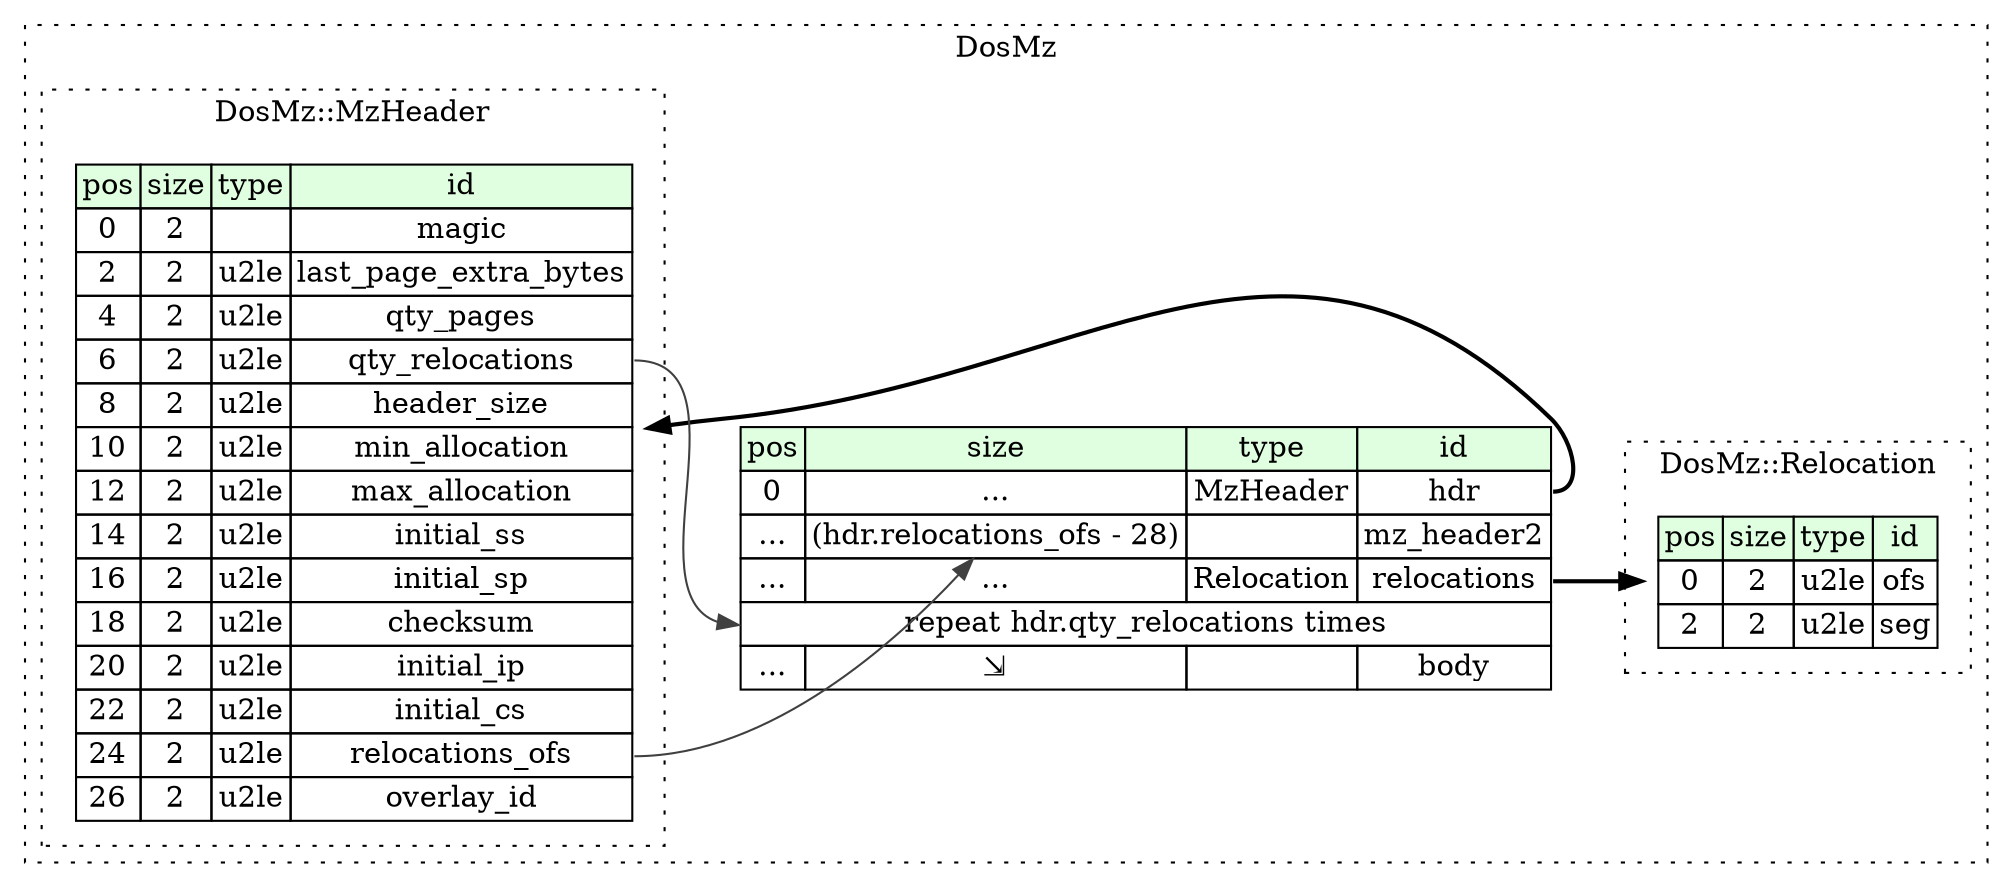 digraph {
	rankdir=LR;
	node [shape=plaintext];
	subgraph cluster__dos_mz {
		label="DosMz";
		graph[style=dotted];

		dos_mz__seq [label=<<TABLE BORDER="0" CELLBORDER="1" CELLSPACING="0">
			<TR><TD BGCOLOR="#E0FFE0">pos</TD><TD BGCOLOR="#E0FFE0">size</TD><TD BGCOLOR="#E0FFE0">type</TD><TD BGCOLOR="#E0FFE0">id</TD></TR>
			<TR><TD PORT="hdr_pos">0</TD><TD PORT="hdr_size">...</TD><TD>MzHeader</TD><TD PORT="hdr_type">hdr</TD></TR>
			<TR><TD PORT="mz_header2_pos">...</TD><TD PORT="mz_header2_size">(hdr.relocations_ofs - 28)</TD><TD></TD><TD PORT="mz_header2_type">mz_header2</TD></TR>
			<TR><TD PORT="relocations_pos">...</TD><TD PORT="relocations_size">...</TD><TD>Relocation</TD><TD PORT="relocations_type">relocations</TD></TR>
			<TR><TD COLSPAN="4" PORT="relocations__repeat">repeat hdr.qty_relocations times</TD></TR>
			<TR><TD PORT="body_pos">...</TD><TD PORT="body_size">⇲</TD><TD></TD><TD PORT="body_type">body</TD></TR>
		</TABLE>>];
		subgraph cluster__mz_header {
			label="DosMz::MzHeader";
			graph[style=dotted];

			mz_header__seq [label=<<TABLE BORDER="0" CELLBORDER="1" CELLSPACING="0">
				<TR><TD BGCOLOR="#E0FFE0">pos</TD><TD BGCOLOR="#E0FFE0">size</TD><TD BGCOLOR="#E0FFE0">type</TD><TD BGCOLOR="#E0FFE0">id</TD></TR>
				<TR><TD PORT="magic_pos">0</TD><TD PORT="magic_size">2</TD><TD></TD><TD PORT="magic_type">magic</TD></TR>
				<TR><TD PORT="last_page_extra_bytes_pos">2</TD><TD PORT="last_page_extra_bytes_size">2</TD><TD>u2le</TD><TD PORT="last_page_extra_bytes_type">last_page_extra_bytes</TD></TR>
				<TR><TD PORT="qty_pages_pos">4</TD><TD PORT="qty_pages_size">2</TD><TD>u2le</TD><TD PORT="qty_pages_type">qty_pages</TD></TR>
				<TR><TD PORT="qty_relocations_pos">6</TD><TD PORT="qty_relocations_size">2</TD><TD>u2le</TD><TD PORT="qty_relocations_type">qty_relocations</TD></TR>
				<TR><TD PORT="header_size_pos">8</TD><TD PORT="header_size_size">2</TD><TD>u2le</TD><TD PORT="header_size_type">header_size</TD></TR>
				<TR><TD PORT="min_allocation_pos">10</TD><TD PORT="min_allocation_size">2</TD><TD>u2le</TD><TD PORT="min_allocation_type">min_allocation</TD></TR>
				<TR><TD PORT="max_allocation_pos">12</TD><TD PORT="max_allocation_size">2</TD><TD>u2le</TD><TD PORT="max_allocation_type">max_allocation</TD></TR>
				<TR><TD PORT="initial_ss_pos">14</TD><TD PORT="initial_ss_size">2</TD><TD>u2le</TD><TD PORT="initial_ss_type">initial_ss</TD></TR>
				<TR><TD PORT="initial_sp_pos">16</TD><TD PORT="initial_sp_size">2</TD><TD>u2le</TD><TD PORT="initial_sp_type">initial_sp</TD></TR>
				<TR><TD PORT="checksum_pos">18</TD><TD PORT="checksum_size">2</TD><TD>u2le</TD><TD PORT="checksum_type">checksum</TD></TR>
				<TR><TD PORT="initial_ip_pos">20</TD><TD PORT="initial_ip_size">2</TD><TD>u2le</TD><TD PORT="initial_ip_type">initial_ip</TD></TR>
				<TR><TD PORT="initial_cs_pos">22</TD><TD PORT="initial_cs_size">2</TD><TD>u2le</TD><TD PORT="initial_cs_type">initial_cs</TD></TR>
				<TR><TD PORT="relocations_ofs_pos">24</TD><TD PORT="relocations_ofs_size">2</TD><TD>u2le</TD><TD PORT="relocations_ofs_type">relocations_ofs</TD></TR>
				<TR><TD PORT="overlay_id_pos">26</TD><TD PORT="overlay_id_size">2</TD><TD>u2le</TD><TD PORT="overlay_id_type">overlay_id</TD></TR>
			</TABLE>>];
		}
		subgraph cluster__relocation {
			label="DosMz::Relocation";
			graph[style=dotted];

			relocation__seq [label=<<TABLE BORDER="0" CELLBORDER="1" CELLSPACING="0">
				<TR><TD BGCOLOR="#E0FFE0">pos</TD><TD BGCOLOR="#E0FFE0">size</TD><TD BGCOLOR="#E0FFE0">type</TD><TD BGCOLOR="#E0FFE0">id</TD></TR>
				<TR><TD PORT="ofs_pos">0</TD><TD PORT="ofs_size">2</TD><TD>u2le</TD><TD PORT="ofs_type">ofs</TD></TR>
				<TR><TD PORT="seg_pos">2</TD><TD PORT="seg_size">2</TD><TD>u2le</TD><TD PORT="seg_type">seg</TD></TR>
			</TABLE>>];
		}
	}
	dos_mz__seq:hdr_type -> mz_header__seq [style=bold];
	mz_header__seq:relocations_ofs_type -> dos_mz__seq:mz_header2_size [color="#404040"];
	dos_mz__seq:relocations_type -> relocation__seq [style=bold];
	mz_header__seq:qty_relocations_type -> dos_mz__seq:relocations__repeat [color="#404040"];
}
